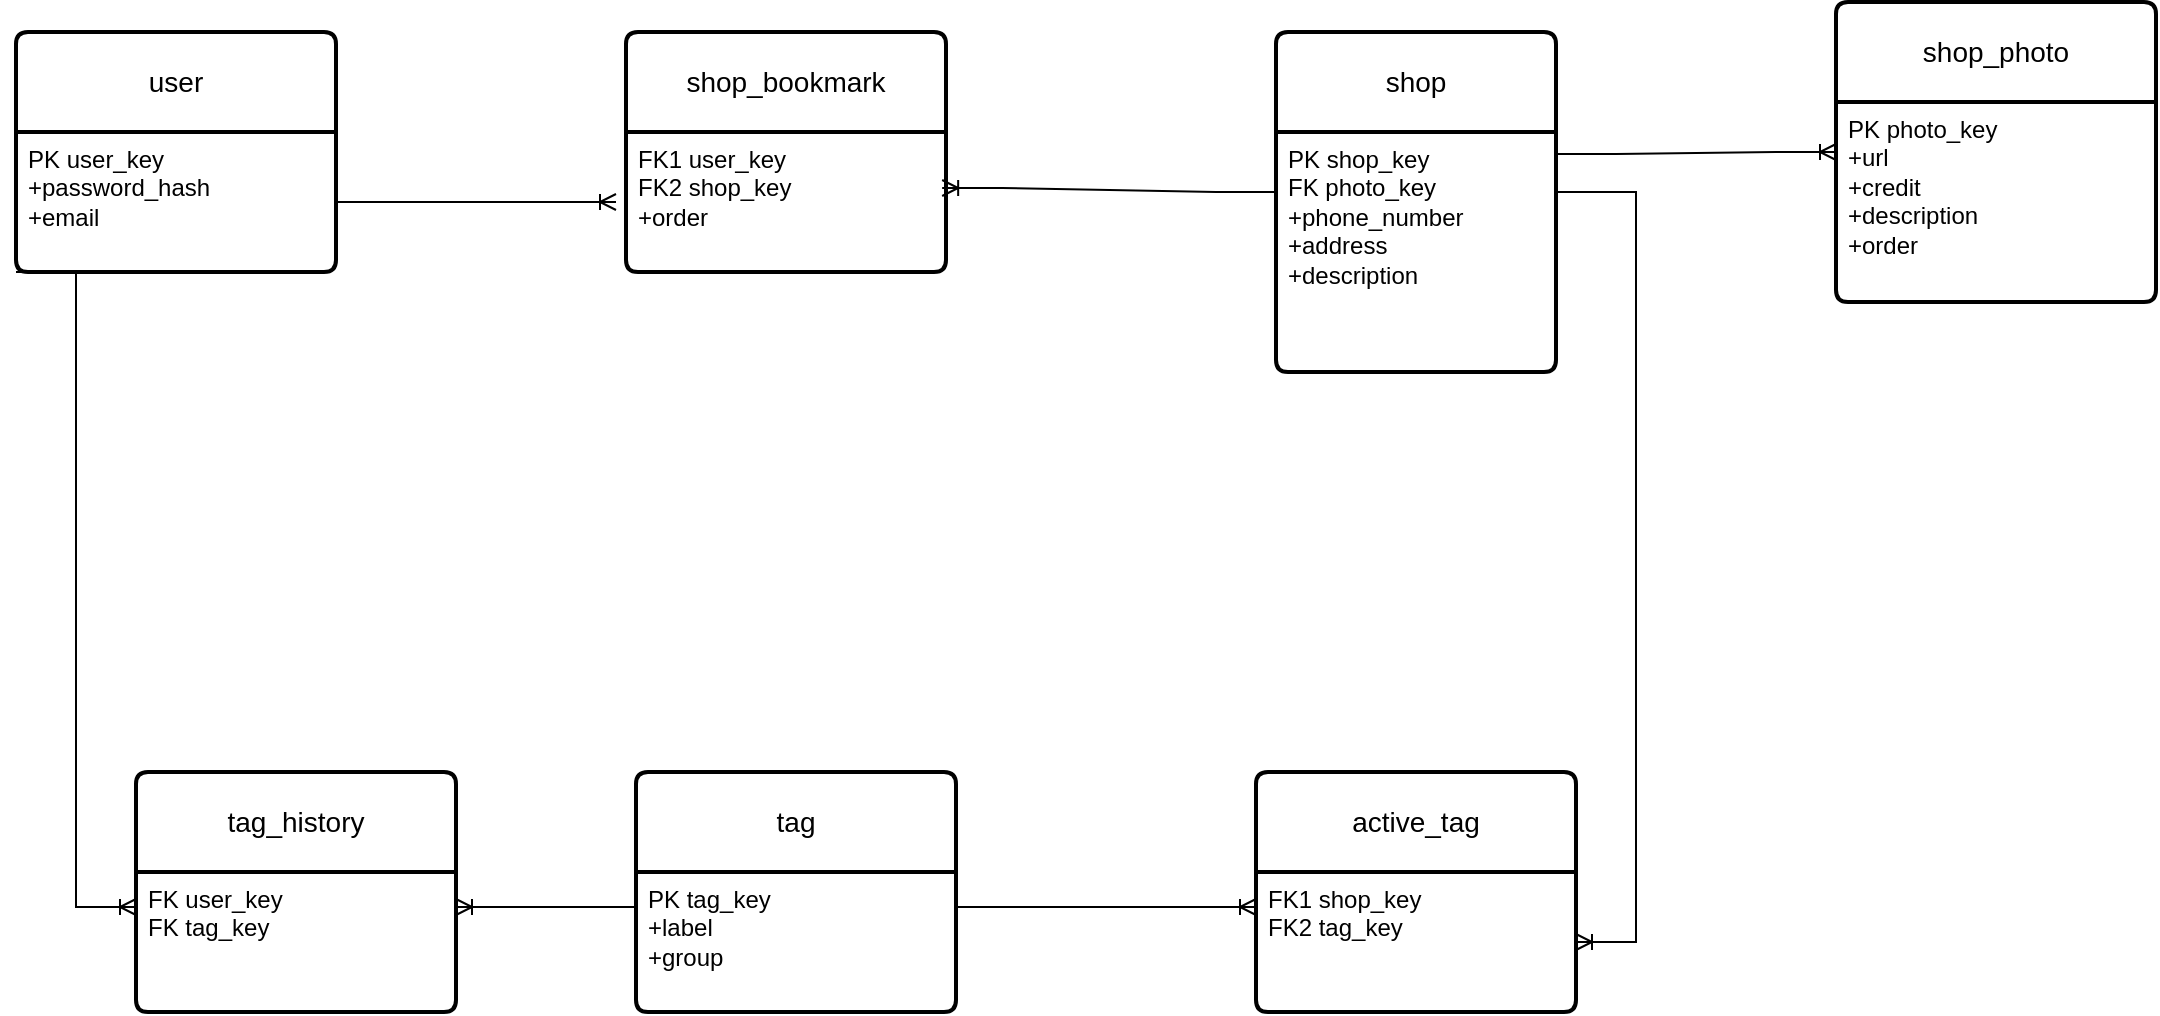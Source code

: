 <mxfile version="22.0.2" type="github">
  <diagram name="Page-1" id="b3BWHuneYl6iIMnbU8mR">
    <mxGraphModel dx="2017" dy="860" grid="1" gridSize="10" guides="1" tooltips="1" connect="1" arrows="1" fold="1" page="1" pageScale="1" pageWidth="850" pageHeight="1100" math="0" shadow="0">
      <root>
        <mxCell id="0" />
        <mxCell id="1" parent="0" />
        <mxCell id="rHpnYdRRQrKdWOPf68tB-1" value="user" style="swimlane;childLayout=stackLayout;horizontal=1;startSize=50;horizontalStack=0;rounded=1;fontSize=14;fontStyle=0;strokeWidth=2;resizeParent=0;resizeLast=1;shadow=0;dashed=0;align=center;arcSize=4;whiteSpace=wrap;html=1;" parent="1" vertex="1">
          <mxGeometry x="-730" y="80" width="160" height="120" as="geometry" />
        </mxCell>
        <mxCell id="rHpnYdRRQrKdWOPf68tB-2" value="PK user_key&lt;br&gt;+password_hash&lt;br&gt;+email" style="align=left;strokeColor=none;fillColor=none;spacingLeft=4;fontSize=12;verticalAlign=top;resizable=0;rotatable=0;part=1;html=1;" parent="rHpnYdRRQrKdWOPf68tB-1" vertex="1">
          <mxGeometry y="50" width="160" height="70" as="geometry" />
        </mxCell>
        <mxCell id="rHpnYdRRQrKdWOPf68tB-3" value="shop" style="swimlane;childLayout=stackLayout;horizontal=1;startSize=50;horizontalStack=0;rounded=1;fontSize=14;fontStyle=0;strokeWidth=2;resizeParent=0;resizeLast=1;shadow=0;dashed=0;align=center;arcSize=4;whiteSpace=wrap;html=1;direction=east;" parent="1" vertex="1">
          <mxGeometry x="-100" y="80" width="140" height="170" as="geometry" />
        </mxCell>
        <mxCell id="rHpnYdRRQrKdWOPf68tB-4" value="PK shop_key&lt;br&gt;FK photo_key&lt;br&gt;+phone_number&lt;br&gt;+address&lt;br&gt;+description" style="align=left;strokeColor=none;fillColor=none;spacingLeft=4;fontSize=12;verticalAlign=top;resizable=0;rotatable=0;part=1;html=1;" parent="rHpnYdRRQrKdWOPf68tB-3" vertex="1">
          <mxGeometry y="50" width="140" height="120" as="geometry" />
        </mxCell>
        <mxCell id="rHpnYdRRQrKdWOPf68tB-5" value="shop_bookmark" style="swimlane;childLayout=stackLayout;horizontal=1;startSize=50;horizontalStack=0;rounded=1;fontSize=14;fontStyle=0;strokeWidth=2;resizeParent=0;resizeLast=1;shadow=0;dashed=0;align=center;arcSize=4;whiteSpace=wrap;html=1;" parent="1" vertex="1">
          <mxGeometry x="-425" y="80" width="160" height="120" as="geometry" />
        </mxCell>
        <mxCell id="rHpnYdRRQrKdWOPf68tB-6" value="FK1 user_key&lt;br&gt;FK2 shop_key&lt;br&gt;+order" style="align=left;strokeColor=none;fillColor=none;spacingLeft=4;fontSize=12;verticalAlign=top;resizable=0;rotatable=0;part=1;html=1;" parent="rHpnYdRRQrKdWOPf68tB-5" vertex="1">
          <mxGeometry y="50" width="160" height="70" as="geometry" />
        </mxCell>
        <mxCell id="rHpnYdRRQrKdWOPf68tB-7" value="" style="edgeStyle=entityRelationEdgeStyle;fontSize=12;html=1;endArrow=ERoneToMany;rounded=0;" parent="1" edge="1">
          <mxGeometry width="100" height="100" relative="1" as="geometry">
            <mxPoint x="-570" y="165" as="sourcePoint" />
            <mxPoint x="-430" y="165" as="targetPoint" />
          </mxGeometry>
        </mxCell>
        <mxCell id="rHpnYdRRQrKdWOPf68tB-8" value="" style="edgeStyle=entityRelationEdgeStyle;fontSize=12;html=1;endArrow=ERoneToMany;rounded=0;exitX=0;exitY=0.25;exitDx=0;exitDy=0;entryX=0.988;entryY=0.4;entryDx=0;entryDy=0;entryPerimeter=0;" parent="1" source="rHpnYdRRQrKdWOPf68tB-4" target="rHpnYdRRQrKdWOPf68tB-6" edge="1">
          <mxGeometry width="100" height="100" relative="1" as="geometry">
            <mxPoint x="-120" y="260" as="sourcePoint" />
            <mxPoint x="-230" y="200" as="targetPoint" />
          </mxGeometry>
        </mxCell>
        <mxCell id="rHpnYdRRQrKdWOPf68tB-9" value="tag" style="swimlane;childLayout=stackLayout;horizontal=1;startSize=50;horizontalStack=0;rounded=1;fontSize=14;fontStyle=0;strokeWidth=2;resizeParent=0;resizeLast=1;shadow=0;dashed=0;align=center;arcSize=4;whiteSpace=wrap;html=1;" parent="1" vertex="1">
          <mxGeometry x="-420" y="450" width="160" height="120" as="geometry" />
        </mxCell>
        <mxCell id="rHpnYdRRQrKdWOPf68tB-10" value="PK tag_key&lt;br&gt;+label&lt;br&gt;+group" style="align=left;strokeColor=none;fillColor=none;spacingLeft=4;fontSize=12;verticalAlign=top;resizable=0;rotatable=0;part=1;html=1;" parent="rHpnYdRRQrKdWOPf68tB-9" vertex="1">
          <mxGeometry y="50" width="160" height="70" as="geometry" />
        </mxCell>
        <mxCell id="rHpnYdRRQrKdWOPf68tB-11" value="active_tag" style="swimlane;childLayout=stackLayout;horizontal=1;startSize=50;horizontalStack=0;rounded=1;fontSize=14;fontStyle=0;strokeWidth=2;resizeParent=0;resizeLast=1;shadow=0;dashed=0;align=center;arcSize=4;whiteSpace=wrap;html=1;" parent="1" vertex="1">
          <mxGeometry x="-110" y="450" width="160" height="120" as="geometry" />
        </mxCell>
        <mxCell id="rHpnYdRRQrKdWOPf68tB-12" value="FK1 shop_key&lt;br&gt;FK2 tag_key" style="align=left;strokeColor=none;fillColor=none;spacingLeft=4;fontSize=12;verticalAlign=top;resizable=0;rotatable=0;part=1;html=1;" parent="rHpnYdRRQrKdWOPf68tB-11" vertex="1">
          <mxGeometry y="50" width="160" height="70" as="geometry" />
        </mxCell>
        <mxCell id="rHpnYdRRQrKdWOPf68tB-13" value="tag_history" style="swimlane;childLayout=stackLayout;horizontal=1;startSize=50;horizontalStack=0;rounded=1;fontSize=14;fontStyle=0;strokeWidth=2;resizeParent=0;resizeLast=1;shadow=0;dashed=0;align=center;arcSize=4;whiteSpace=wrap;html=1;" parent="1" vertex="1">
          <mxGeometry x="-670" y="450" width="160" height="120" as="geometry" />
        </mxCell>
        <mxCell id="rHpnYdRRQrKdWOPf68tB-14" value="FK user_key&lt;br&gt;FK tag_key" style="align=left;strokeColor=none;fillColor=none;spacingLeft=4;fontSize=12;verticalAlign=top;resizable=0;rotatable=0;part=1;html=1;" parent="rHpnYdRRQrKdWOPf68tB-13" vertex="1">
          <mxGeometry y="50" width="160" height="70" as="geometry" />
        </mxCell>
        <mxCell id="rHpnYdRRQrKdWOPf68tB-27" value="" style="edgeStyle=entityRelationEdgeStyle;fontSize=12;html=1;endArrow=ERoneToMany;rounded=0;exitX=1;exitY=0.25;exitDx=0;exitDy=0;" parent="1" source="rHpnYdRRQrKdWOPf68tB-4" target="rHpnYdRRQrKdWOPf68tB-12" edge="1">
          <mxGeometry width="100" height="100" relative="1" as="geometry">
            <mxPoint x="-50" y="320" as="sourcePoint" />
            <mxPoint x="60" y="260" as="targetPoint" />
          </mxGeometry>
        </mxCell>
        <mxCell id="rHpnYdRRQrKdWOPf68tB-38" value="" style="edgeStyle=entityRelationEdgeStyle;fontSize=12;html=1;endArrow=ERoneToMany;rounded=0;exitX=0;exitY=1;exitDx=0;exitDy=0;entryX=0;entryY=0.25;entryDx=0;entryDy=0;" parent="1" source="rHpnYdRRQrKdWOPf68tB-2" target="rHpnYdRRQrKdWOPf68tB-14" edge="1">
          <mxGeometry width="100" height="100" relative="1" as="geometry">
            <mxPoint x="-560" y="240" as="sourcePoint" />
            <mxPoint x="-460" y="140" as="targetPoint" />
            <Array as="points">
              <mxPoint x="-820" y="240" />
            </Array>
          </mxGeometry>
        </mxCell>
        <mxCell id="rHpnYdRRQrKdWOPf68tB-41" value="" style="edgeStyle=entityRelationEdgeStyle;fontSize=12;html=1;endArrow=ERoneToMany;rounded=0;entryX=1;entryY=0.25;entryDx=0;entryDy=0;exitX=0;exitY=0.25;exitDx=0;exitDy=0;" parent="1" source="rHpnYdRRQrKdWOPf68tB-10" target="rHpnYdRRQrKdWOPf68tB-14" edge="1">
          <mxGeometry width="100" height="100" relative="1" as="geometry">
            <mxPoint x="-560" y="240" as="sourcePoint" />
            <mxPoint x="-460" y="140" as="targetPoint" />
          </mxGeometry>
        </mxCell>
        <mxCell id="rHpnYdRRQrKdWOPf68tB-42" value="" style="edgeStyle=entityRelationEdgeStyle;fontSize=12;html=1;endArrow=ERoneToMany;rounded=0;entryX=0;entryY=0.25;entryDx=0;entryDy=0;exitX=1;exitY=0.25;exitDx=0;exitDy=0;" parent="1" source="rHpnYdRRQrKdWOPf68tB-10" target="rHpnYdRRQrKdWOPf68tB-12" edge="1">
          <mxGeometry width="100" height="100" relative="1" as="geometry">
            <mxPoint x="-560" y="240" as="sourcePoint" />
            <mxPoint x="-460" y="140" as="targetPoint" />
          </mxGeometry>
        </mxCell>
        <mxCell id="rHpnYdRRQrKdWOPf68tB-45" value="shop_photo" style="swimlane;childLayout=stackLayout;horizontal=1;startSize=50;horizontalStack=0;rounded=1;fontSize=14;fontStyle=0;strokeWidth=2;resizeParent=0;resizeLast=1;shadow=0;dashed=0;align=center;arcSize=4;whiteSpace=wrap;html=1;" parent="1" vertex="1">
          <mxGeometry x="180" y="65" width="160" height="150" as="geometry" />
        </mxCell>
        <mxCell id="rHpnYdRRQrKdWOPf68tB-46" value="PK photo_key&lt;br&gt;+url&lt;br&gt;+credit&lt;br&gt;+description&lt;br&gt;+order" style="align=left;strokeColor=none;fillColor=none;spacingLeft=4;fontSize=12;verticalAlign=top;resizable=0;rotatable=0;part=1;html=1;" parent="rHpnYdRRQrKdWOPf68tB-45" vertex="1">
          <mxGeometry y="50" width="160" height="100" as="geometry" />
        </mxCell>
        <mxCell id="rHpnYdRRQrKdWOPf68tB-49" value="" style="edgeStyle=entityRelationEdgeStyle;fontSize=12;html=1;endArrow=ERoneToMany;rounded=0;exitX=1;exitY=0.092;exitDx=0;exitDy=0;entryX=0;entryY=0.25;entryDx=0;entryDy=0;exitPerimeter=0;" parent="1" source="rHpnYdRRQrKdWOPf68tB-4" target="rHpnYdRRQrKdWOPf68tB-46" edge="1">
          <mxGeometry width="100" height="100" relative="1" as="geometry">
            <mxPoint x="-150" y="280" as="sourcePoint" />
            <mxPoint x="160" y="310" as="targetPoint" />
          </mxGeometry>
        </mxCell>
      </root>
    </mxGraphModel>
  </diagram>
</mxfile>

